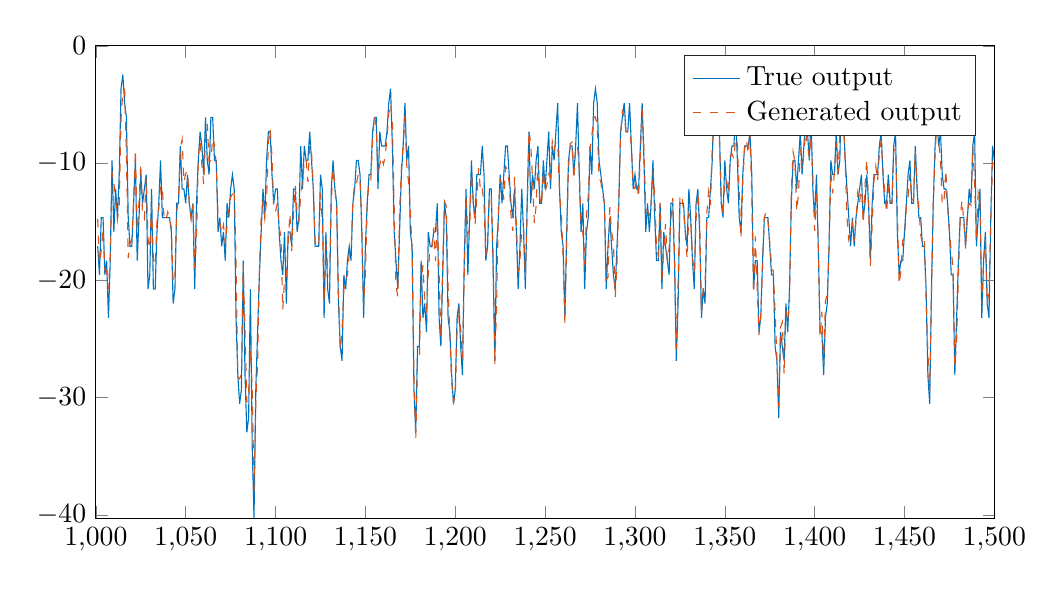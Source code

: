 % This file was created by matlab2tikz.
% Minimal pgfplots version: 1.3
%
\definecolor{mycolor1}{rgb}{0.0,0.447,0.741}%
\definecolor{mycolor2}{rgb}{0.85,0.325,0.098}%
%
\begin{tikzpicture}

\begin{axis}[%
width=11.411cm,
height=6cm,
at={(0cm,0cm)},
scale only axis,
xmin=1000,
xmax=1500,
ymin=-40.283,
ymax=0,
legend style={legend cell align=left,align=left,draw=white!15!black}
]
\addplot [color=mycolor1,solid]
  table[row sep=crcr]{%
1001	-17.09\\
1002	-19.531\\
1003	-14.648\\
1004	-14.648\\
1005	-19.531\\
1006	-18.311\\
1007	-23.193\\
1008	-18.311\\
1009	-9.766\\
1010	-15.869\\
1011	-12.207\\
1012	-14.648\\
1013	-10.986\\
1014	-3.662\\
1015	-2.441\\
1016	-4.883\\
1017	-6.104\\
1018	-14.648\\
1019	-17.09\\
1020	-17.09\\
1021	-13.428\\
1022	-9.766\\
1023	-18.311\\
1024	-14.648\\
1025	-10.986\\
1026	-13.428\\
1027	-12.207\\
1028	-10.986\\
1029	-20.752\\
1030	-19.531\\
1031	-12.207\\
1032	-20.752\\
1033	-20.752\\
1034	-15.869\\
1035	-13.428\\
1036	-9.766\\
1037	-14.648\\
1038	-14.648\\
1039	-14.648\\
1040	-14.648\\
1041	-14.648\\
1042	-15.869\\
1043	-21.973\\
1044	-20.752\\
1045	-13.428\\
1046	-13.428\\
1047	-8.545\\
1048	-12.207\\
1049	-12.207\\
1050	-13.428\\
1051	-10.986\\
1052	-13.428\\
1053	-14.648\\
1054	-13.428\\
1055	-20.752\\
1056	-13.428\\
1057	-9.766\\
1058	-7.324\\
1059	-8.545\\
1060	-10.986\\
1061	-6.104\\
1062	-9.766\\
1063	-10.986\\
1064	-6.104\\
1065	-6.104\\
1066	-9.766\\
1067	-9.766\\
1068	-15.869\\
1069	-14.648\\
1070	-17.09\\
1071	-15.869\\
1072	-18.311\\
1073	-13.428\\
1074	-14.648\\
1075	-12.207\\
1076	-10.986\\
1077	-12.207\\
1078	-23.193\\
1079	-28.076\\
1080	-30.518\\
1081	-29.297\\
1082	-18.311\\
1083	-28.076\\
1084	-32.959\\
1085	-31.738\\
1086	-20.752\\
1087	-34.18\\
1088	-40.283\\
1089	-29.297\\
1090	-24.414\\
1091	-19.531\\
1092	-15.869\\
1093	-12.207\\
1094	-14.648\\
1095	-9.766\\
1096	-7.324\\
1097	-7.324\\
1098	-10.986\\
1099	-13.428\\
1100	-12.207\\
1101	-12.207\\
1102	-15.869\\
1103	-18.311\\
1104	-19.531\\
1105	-15.869\\
1106	-21.973\\
1107	-15.869\\
1108	-15.869\\
1109	-17.09\\
1110	-12.207\\
1111	-12.207\\
1112	-15.869\\
1113	-14.648\\
1114	-8.545\\
1115	-12.207\\
1116	-8.545\\
1117	-9.766\\
1118	-9.766\\
1119	-7.324\\
1120	-9.766\\
1121	-12.207\\
1122	-17.09\\
1123	-17.09\\
1124	-17.09\\
1125	-10.986\\
1126	-12.207\\
1127	-23.193\\
1128	-15.869\\
1129	-20.752\\
1130	-21.973\\
1131	-12.207\\
1132	-9.766\\
1133	-12.207\\
1134	-13.428\\
1135	-21.973\\
1136	-25.635\\
1137	-26.855\\
1138	-19.531\\
1139	-20.752\\
1140	-18.311\\
1141	-17.09\\
1142	-18.311\\
1143	-13.428\\
1144	-12.207\\
1145	-9.766\\
1146	-9.766\\
1147	-10.986\\
1148	-15.869\\
1149	-23.193\\
1150	-17.09\\
1151	-13.428\\
1152	-10.986\\
1153	-10.986\\
1154	-7.324\\
1155	-6.104\\
1156	-6.104\\
1157	-12.207\\
1158	-7.324\\
1159	-8.545\\
1160	-8.545\\
1161	-8.545\\
1162	-7.324\\
1163	-4.883\\
1164	-3.662\\
1165	-8.545\\
1166	-15.869\\
1167	-18.311\\
1168	-20.752\\
1169	-15.869\\
1170	-10.986\\
1171	-8.545\\
1172	-4.883\\
1173	-9.766\\
1174	-8.545\\
1175	-15.869\\
1176	-17.09\\
1177	-29.297\\
1178	-32.959\\
1179	-25.635\\
1180	-25.635\\
1181	-18.311\\
1182	-23.193\\
1183	-21.973\\
1184	-24.414\\
1185	-15.869\\
1186	-17.09\\
1187	-17.09\\
1188	-15.869\\
1189	-15.869\\
1190	-13.428\\
1191	-23.193\\
1192	-25.635\\
1193	-19.531\\
1194	-13.428\\
1195	-14.648\\
1196	-23.193\\
1197	-24.414\\
1198	-28.076\\
1199	-30.518\\
1200	-29.297\\
1201	-23.193\\
1202	-21.973\\
1203	-25.635\\
1204	-28.076\\
1205	-18.311\\
1206	-12.207\\
1207	-19.531\\
1208	-14.648\\
1209	-9.766\\
1210	-13.428\\
1211	-14.648\\
1212	-10.986\\
1213	-10.986\\
1214	-10.986\\
1215	-8.545\\
1216	-10.986\\
1217	-18.311\\
1218	-17.09\\
1219	-12.207\\
1220	-12.207\\
1221	-18.311\\
1222	-26.855\\
1223	-17.09\\
1224	-14.648\\
1225	-10.986\\
1226	-13.428\\
1227	-10.986\\
1228	-8.545\\
1229	-8.545\\
1230	-10.986\\
1231	-13.428\\
1232	-14.648\\
1233	-12.207\\
1234	-15.869\\
1235	-20.752\\
1236	-17.09\\
1237	-12.207\\
1238	-15.869\\
1239	-20.752\\
1240	-13.428\\
1241	-7.324\\
1242	-13.428\\
1243	-10.986\\
1244	-12.207\\
1245	-9.766\\
1246	-8.545\\
1247	-13.428\\
1248	-13.428\\
1249	-9.766\\
1250	-12.207\\
1251	-9.766\\
1252	-7.324\\
1253	-12.207\\
1254	-8.545\\
1255	-9.766\\
1256	-7.324\\
1257	-4.883\\
1258	-12.207\\
1259	-15.869\\
1260	-17.09\\
1261	-23.193\\
1262	-15.869\\
1263	-9.766\\
1264	-8.545\\
1265	-8.545\\
1266	-10.986\\
1267	-8.545\\
1268	-4.883\\
1269	-10.986\\
1270	-15.869\\
1271	-13.428\\
1272	-20.752\\
1273	-15.869\\
1274	-14.648\\
1275	-8.545\\
1276	-10.986\\
1277	-4.883\\
1278	-3.662\\
1279	-4.883\\
1280	-9.766\\
1281	-10.986\\
1282	-12.207\\
1283	-13.428\\
1284	-20.752\\
1285	-17.09\\
1286	-14.648\\
1287	-17.09\\
1288	-19.531\\
1289	-20.752\\
1290	-17.09\\
1291	-13.428\\
1292	-7.324\\
1293	-6.104\\
1294	-4.883\\
1295	-7.324\\
1296	-7.324\\
1297	-4.883\\
1298	-8.545\\
1299	-12.207\\
1300	-10.986\\
1301	-12.207\\
1302	-12.207\\
1303	-8.545\\
1304	-4.883\\
1305	-9.766\\
1306	-15.869\\
1307	-13.428\\
1308	-15.869\\
1309	-13.428\\
1310	-9.766\\
1311	-14.648\\
1312	-18.311\\
1313	-18.311\\
1314	-13.428\\
1315	-20.752\\
1316	-15.869\\
1317	-17.09\\
1318	-18.311\\
1319	-19.531\\
1320	-13.428\\
1321	-13.428\\
1322	-18.311\\
1323	-26.855\\
1324	-21.973\\
1325	-13.428\\
1326	-13.428\\
1327	-13.428\\
1328	-15.869\\
1329	-17.09\\
1330	-12.207\\
1331	-14.648\\
1332	-18.311\\
1333	-20.752\\
1334	-13.428\\
1335	-12.207\\
1336	-15.869\\
1337	-23.193\\
1338	-20.752\\
1339	-21.973\\
1340	-14.648\\
1341	-14.648\\
1342	-12.207\\
1343	-9.766\\
1344	-4.883\\
1345	-3.662\\
1346	-3.662\\
1347	-7.324\\
1348	-13.428\\
1349	-14.648\\
1350	-9.766\\
1351	-12.207\\
1352	-13.428\\
1353	-9.766\\
1354	-8.545\\
1355	-8.545\\
1356	-6.104\\
1357	-9.766\\
1358	-14.648\\
1359	-15.869\\
1360	-10.986\\
1361	-8.545\\
1362	-8.545\\
1363	-8.545\\
1364	-7.324\\
1365	-10.986\\
1366	-20.752\\
1367	-18.311\\
1368	-18.311\\
1369	-24.414\\
1370	-23.193\\
1371	-18.311\\
1372	-14.648\\
1373	-14.648\\
1374	-14.648\\
1375	-17.09\\
1376	-19.531\\
1377	-19.531\\
1378	-25.635\\
1379	-26.855\\
1380	-31.738\\
1381	-24.414\\
1382	-25.635\\
1383	-26.855\\
1384	-21.973\\
1385	-24.414\\
1386	-20.752\\
1387	-13.428\\
1388	-9.766\\
1389	-9.766\\
1390	-12.207\\
1391	-9.766\\
1392	-7.324\\
1393	-10.986\\
1394	-8.545\\
1395	-6.104\\
1396	-7.324\\
1397	-9.766\\
1398	-6.104\\
1399	-12.207\\
1400	-14.648\\
1401	-10.986\\
1402	-17.09\\
1403	-24.414\\
1404	-24.414\\
1405	-28.076\\
1406	-23.193\\
1407	-21.973\\
1408	-17.09\\
1409	-9.766\\
1410	-10.986\\
1411	-10.986\\
1412	-7.324\\
1413	-10.986\\
1414	-9.766\\
1415	-2.441\\
1416	-6.104\\
1417	-9.766\\
1418	-12.207\\
1419	-14.648\\
1420	-17.09\\
1421	-14.648\\
1422	-17.09\\
1423	-14.648\\
1424	-13.428\\
1425	-12.207\\
1426	-10.986\\
1427	-14.648\\
1428	-13.428\\
1429	-10.986\\
1430	-13.428\\
1431	-18.311\\
1432	-13.428\\
1433	-10.986\\
1434	-10.986\\
1435	-10.986\\
1436	-8.545\\
1437	-7.324\\
1438	-10.986\\
1439	-13.428\\
1440	-13.428\\
1441	-10.986\\
1442	-13.428\\
1443	-13.428\\
1444	-8.545\\
1445	-7.324\\
1446	-15.869\\
1447	-19.531\\
1448	-18.311\\
1449	-18.311\\
1450	-15.869\\
1451	-13.428\\
1452	-10.986\\
1453	-9.766\\
1454	-13.428\\
1455	-13.428\\
1456	-8.545\\
1457	-12.207\\
1458	-14.648\\
1459	-14.648\\
1460	-17.09\\
1461	-17.09\\
1462	-20.752\\
1463	-28.076\\
1464	-30.518\\
1465	-20.752\\
1466	-13.428\\
1467	-8.545\\
1468	-6.104\\
1469	-8.545\\
1470	-7.324\\
1471	-10.986\\
1472	-12.207\\
1473	-12.207\\
1474	-13.428\\
1475	-15.869\\
1476	-19.531\\
1477	-19.531\\
1478	-28.076\\
1479	-23.193\\
1480	-18.311\\
1481	-14.648\\
1482	-14.648\\
1483	-14.648\\
1484	-17.09\\
1485	-14.648\\
1486	-12.207\\
1487	-13.428\\
1488	-8.545\\
1489	-7.324\\
1490	-17.09\\
1491	-14.648\\
1492	-12.207\\
1493	-23.193\\
1494	-18.311\\
1495	-15.869\\
1496	-21.973\\
1497	-23.193\\
1498	-14.648\\
1499	-8.545\\
1500	-9.766\\
};
\addlegendentry{True output};

\addplot [color=mycolor2,dashed]
  table[row sep=crcr]{%
1001	-14.765\\
1002	-18.527\\
1003	-17.429\\
1004	-15.652\\
1005	-19.124\\
1006	-19.21\\
1007	-20.719\\
1008	-17.999\\
1009	-10.85\\
1010	-11.688\\
1011	-13.05\\
1012	-14.813\\
1013	-13.565\\
1014	-6.214\\
1015	-3.898\\
1016	-3.729\\
1017	-9.253\\
1018	-18.089\\
1019	-16.842\\
1020	-16.493\\
1021	-13.185\\
1022	-8.84\\
1023	-15.772\\
1024	-13.348\\
1025	-10.064\\
1026	-14.467\\
1027	-14.772\\
1028	-11.3\\
1029	-16.463\\
1030	-17.276\\
1031	-13.755\\
1032	-18.195\\
1033	-18.731\\
1034	-14.99\\
1035	-13.872\\
1036	-11.887\\
1037	-12.048\\
1038	-14.872\\
1039	-14.906\\
1040	-14.17\\
1041	-14.669\\
1042	-15.529\\
1043	-20.182\\
1044	-19.759\\
1045	-14.099\\
1046	-13.068\\
1047	-8.744\\
1048	-7.993\\
1049	-11.614\\
1050	-10.88\\
1051	-10.735\\
1052	-13.421\\
1053	-14.799\\
1054	-13.532\\
1055	-18.944\\
1056	-16.497\\
1057	-9.526\\
1058	-8.074\\
1059	-10.156\\
1060	-11.793\\
1061	-7.885\\
1062	-6.678\\
1063	-9.868\\
1064	-9.797\\
1065	-7.807\\
1066	-8.449\\
1067	-10.136\\
1068	-14.536\\
1069	-15.051\\
1070	-15.972\\
1071	-15.276\\
1072	-16.937\\
1073	-15.29\\
1074	-13.491\\
1075	-12.923\\
1076	-12.64\\
1077	-12.231\\
1078	-18.235\\
1079	-28.295\\
1080	-28.401\\
1081	-27.944\\
1082	-18.709\\
1083	-24.375\\
1084	-30.424\\
1085	-29.542\\
1086	-25.937\\
1087	-29.004\\
1088	-37.938\\
1089	-30.429\\
1090	-27.076\\
1091	-19.064\\
1092	-14.503\\
1093	-13.296\\
1094	-14.733\\
1095	-13.145\\
1096	-8.295\\
1097	-7.062\\
1098	-9.43\\
1099	-14.077\\
1100	-14.11\\
1101	-13.395\\
1102	-15.468\\
1103	-16.238\\
1104	-22.519\\
1105	-19.87\\
1106	-19.798\\
1107	-16.855\\
1108	-14.294\\
1109	-17.478\\
1110	-14.149\\
1111	-11.955\\
1112	-14.365\\
1113	-14.954\\
1114	-12.637\\
1115	-11.556\\
1116	-9.8\\
1117	-9.69\\
1118	-11.623\\
1119	-8.485\\
1120	-9.038\\
1121	-12.031\\
1122	-16.739\\
1123	-17.142\\
1124	-17.177\\
1125	-12.55\\
1126	-14.988\\
1127	-21.81\\
1128	-16.881\\
1129	-18.982\\
1130	-19.718\\
1131	-13.348\\
1132	-10.447\\
1133	-11.9\\
1134	-14.054\\
1135	-20.893\\
1136	-25.948\\
1137	-24.231\\
1138	-20.731\\
1139	-19.972\\
1140	-19.53\\
1141	-17.79\\
1142	-17.595\\
1143	-13.35\\
1144	-11.63\\
1145	-11.744\\
1146	-10.966\\
1147	-11.395\\
1148	-15.463\\
1149	-22.087\\
1150	-19.362\\
1151	-13.524\\
1152	-11.544\\
1153	-11.543\\
1154	-7.981\\
1155	-5.956\\
1156	-6.824\\
1157	-11.1\\
1158	-10.115\\
1159	-9.473\\
1160	-10.102\\
1161	-9.463\\
1162	-7.862\\
1163	-5.768\\
1164	-4.921\\
1165	-6.405\\
1166	-13.717\\
1167	-20.492\\
1168	-21.355\\
1169	-14.174\\
1170	-10.556\\
1171	-8.395\\
1172	-5.985\\
1173	-10.196\\
1174	-11.608\\
1175	-13.711\\
1176	-17.931\\
1177	-27.903\\
1178	-33.583\\
1179	-26.921\\
1180	-26.68\\
1181	-20.269\\
1182	-18.706\\
1183	-21.671\\
1184	-22.498\\
1185	-19.372\\
1186	-17.113\\
1187	-17.159\\
1188	-15.516\\
1189	-18.356\\
1190	-14.852\\
1191	-19.416\\
1192	-24.963\\
1193	-18.743\\
1194	-13.266\\
1195	-13.654\\
1196	-20.462\\
1197	-24.923\\
1198	-28.672\\
1199	-30.395\\
1200	-29.831\\
1201	-24.255\\
1202	-22.312\\
1203	-24.173\\
1204	-26.677\\
1205	-19.418\\
1206	-12.829\\
1207	-16.071\\
1208	-15.601\\
1209	-10.904\\
1210	-13.077\\
1211	-15.304\\
1212	-12.884\\
1213	-10.425\\
1214	-12.326\\
1215	-12.054\\
1216	-13.61\\
1217	-17.923\\
1218	-16.144\\
1219	-12.843\\
1220	-12.793\\
1221	-17.607\\
1222	-27.19\\
1223	-22.171\\
1224	-13.967\\
1225	-11.396\\
1226	-11.912\\
1227	-13.105\\
1228	-10.301\\
1229	-10.591\\
1230	-11.719\\
1231	-14.428\\
1232	-15.772\\
1233	-11.157\\
1234	-15.279\\
1235	-19.258\\
1236	-18.243\\
1237	-15.665\\
1238	-15.462\\
1239	-19.749\\
1240	-14.295\\
1241	-7.193\\
1242	-8.361\\
1243	-11.412\\
1244	-15.102\\
1245	-13.637\\
1246	-9.957\\
1247	-12.911\\
1248	-13.617\\
1249	-10.724\\
1250	-12.402\\
1251	-11.888\\
1252	-10.938\\
1253	-11.278\\
1254	-8.145\\
1255	-8.873\\
1256	-8.199\\
1257	-8.217\\
1258	-12.436\\
1259	-14.313\\
1260	-17.89\\
1261	-23.665\\
1262	-16.637\\
1263	-10.318\\
1264	-8.35\\
1265	-8.203\\
1266	-11.409\\
1267	-8.667\\
1268	-8.453\\
1269	-10.445\\
1270	-15.598\\
1271	-15.92\\
1272	-18.708\\
1273	-14.437\\
1274	-12.84\\
1275	-8.892\\
1276	-7.659\\
1277	-6.148\\
1278	-6.052\\
1279	-6.869\\
1280	-11.229\\
1281	-11.608\\
1282	-12.67\\
1283	-13.43\\
1284	-19.948\\
1285	-19.751\\
1286	-13.758\\
1287	-15.885\\
1288	-16.718\\
1289	-21.493\\
1290	-18.543\\
1291	-12.842\\
1292	-7.652\\
1293	-5.587\\
1294	-6.106\\
1295	-7.275\\
1296	-7.401\\
1297	-7.316\\
1298	-8.427\\
1299	-11.995\\
1300	-12.153\\
1301	-11.439\\
1302	-12.972\\
1303	-9.25\\
1304	-5.468\\
1305	-8.828\\
1306	-13.898\\
1307	-14.061\\
1308	-14.387\\
1309	-13.4\\
1310	-10.659\\
1311	-12.72\\
1312	-17.361\\
1313	-17.863\\
1314	-13.362\\
1315	-19.92\\
1316	-17.471\\
1317	-15.202\\
1318	-18.278\\
1319	-17.257\\
1320	-14.761\\
1321	-12.993\\
1322	-17.714\\
1323	-25.881\\
1324	-20.253\\
1325	-12.992\\
1326	-12.67\\
1327	-13.973\\
1328	-15.885\\
1329	-18.138\\
1330	-14.287\\
1331	-14.743\\
1332	-18.012\\
1333	-19.318\\
1334	-14.764\\
1335	-12.513\\
1336	-14.819\\
1337	-22.8\\
1338	-20.723\\
1339	-20.485\\
1340	-14.224\\
1341	-12.421\\
1342	-13.592\\
1343	-8.767\\
1344	-6.567\\
1345	-5.443\\
1346	-4.501\\
1347	-8.052\\
1348	-12.796\\
1349	-14.491\\
1350	-11.398\\
1351	-11.448\\
1352	-12.585\\
1353	-9.42\\
1354	-9.213\\
1355	-9.635\\
1356	-7.9\\
1357	-8.393\\
1358	-12.488\\
1359	-16.463\\
1360	-11.481\\
1361	-8.817\\
1362	-8.001\\
1363	-9.222\\
1364	-7.333\\
1365	-12.825\\
1366	-21.105\\
1367	-16.247\\
1368	-20.599\\
1369	-24.659\\
1370	-22.922\\
1371	-18.773\\
1372	-14.607\\
1373	-14.217\\
1374	-14.915\\
1375	-16.717\\
1376	-18.697\\
1377	-19.249\\
1378	-22.745\\
1379	-26.705\\
1380	-30.779\\
1381	-24.009\\
1382	-23.56\\
1383	-28.043\\
1384	-22.707\\
1385	-23.429\\
1386	-22.072\\
1387	-12.319\\
1388	-9.051\\
1389	-9.834\\
1390	-14.101\\
1391	-12.598\\
1392	-8.831\\
1393	-10.558\\
1394	-9.175\\
1395	-7.282\\
1396	-8.544\\
1397	-9.464\\
1398	-7.742\\
1399	-11.362\\
1400	-15.778\\
1401	-12.318\\
1402	-16.715\\
1403	-24.818\\
1404	-22.667\\
1405	-27.192\\
1406	-21.778\\
1407	-21.187\\
1408	-17.314\\
1409	-10.794\\
1410	-12.573\\
1411	-10.744\\
1412	-8.296\\
1413	-10.938\\
1414	-7.619\\
1415	-5.13\\
1416	-6.274\\
1417	-10.018\\
1418	-14.704\\
1419	-16.527\\
1420	-15.935\\
1421	-15.144\\
1422	-16.642\\
1423	-14.943\\
1424	-12.518\\
1425	-13.43\\
1426	-11.59\\
1427	-15.173\\
1428	-11.976\\
1429	-9.705\\
1430	-13.796\\
1431	-18.76\\
1432	-15.32\\
1433	-11.443\\
1434	-10.261\\
1435	-11.531\\
1436	-9.15\\
1437	-8.086\\
1438	-10.586\\
1439	-12.491\\
1440	-14.247\\
1441	-12.161\\
1442	-13.347\\
1443	-13.391\\
1444	-8.976\\
1445	-8.75\\
1446	-13.923\\
1447	-20.345\\
1448	-19.236\\
1449	-16.589\\
1450	-16.344\\
1451	-13.773\\
1452	-12.869\\
1453	-10.909\\
1454	-13.171\\
1455	-13.073\\
1456	-9.01\\
1457	-11.982\\
1458	-13.776\\
1459	-16.144\\
1460	-16.777\\
1461	-16.398\\
1462	-21.41\\
1463	-26.128\\
1464	-29.507\\
1465	-21.202\\
1466	-13.456\\
1467	-9.337\\
1468	-6.289\\
1469	-8.232\\
1470	-9.645\\
1471	-13.564\\
1472	-13.158\\
1473	-10.589\\
1474	-13.808\\
1475	-15.88\\
1476	-17.448\\
1477	-18.925\\
1478	-27.302\\
1479	-25.189\\
1480	-19.563\\
1481	-14.612\\
1482	-13.177\\
1483	-15.01\\
1484	-17.347\\
1485	-14.027\\
1486	-13.431\\
1487	-13.577\\
1488	-8.571\\
1489	-11.747\\
1490	-16.529\\
1491	-12.504\\
1492	-13.251\\
1493	-22.025\\
1494	-18.304\\
1495	-16.518\\
1496	-21.931\\
1497	-21.014\\
1498	-15.067\\
1499	-9.958\\
1500	-10.188\\
};
\addlegendentry{Generated output};

\end{axis}
\end{tikzpicture}%